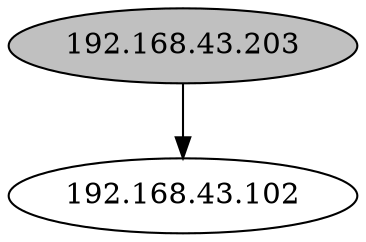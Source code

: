 digraph DAG {
S0[label="192.168.43.203",fillcolor=grey,style=filled];
S1[label="192.168.43.102"];
S0 -> S1
}